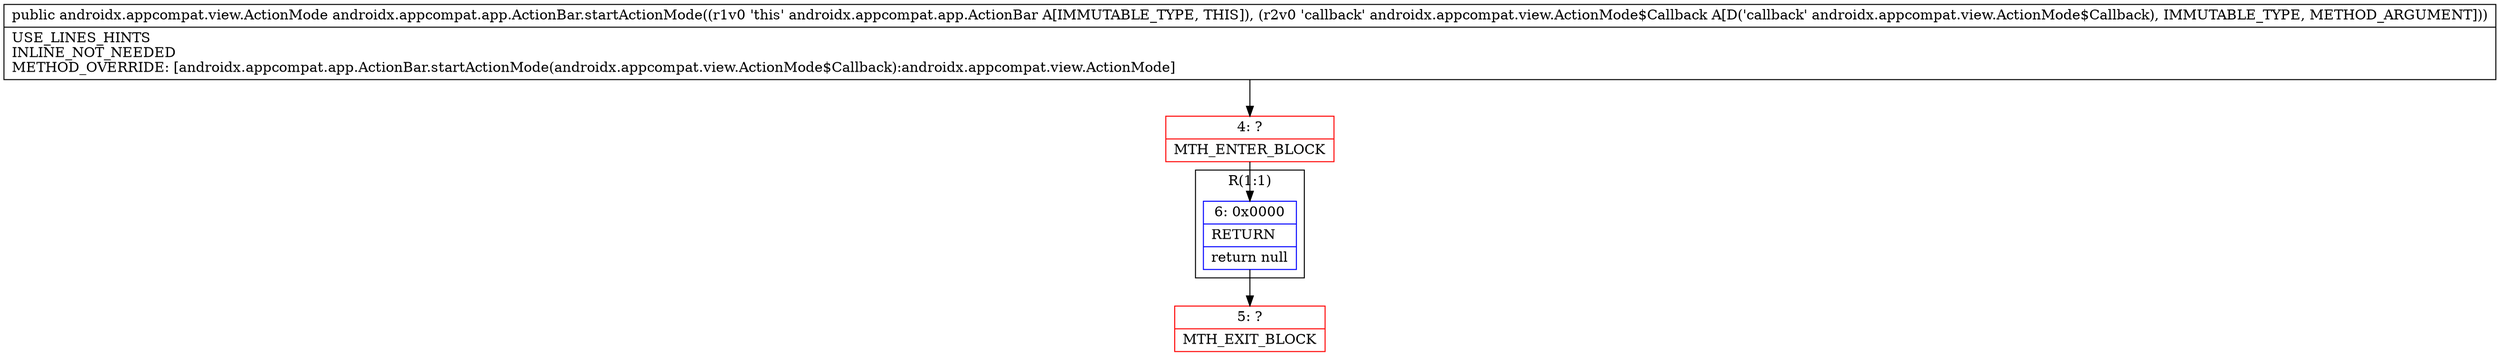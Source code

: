 digraph "CFG forandroidx.appcompat.app.ActionBar.startActionMode(Landroidx\/appcompat\/view\/ActionMode$Callback;)Landroidx\/appcompat\/view\/ActionMode;" {
subgraph cluster_Region_1484852182 {
label = "R(1:1)";
node [shape=record,color=blue];
Node_6 [shape=record,label="{6\:\ 0x0000|RETURN\l|return null\l}"];
}
Node_4 [shape=record,color=red,label="{4\:\ ?|MTH_ENTER_BLOCK\l}"];
Node_5 [shape=record,color=red,label="{5\:\ ?|MTH_EXIT_BLOCK\l}"];
MethodNode[shape=record,label="{public androidx.appcompat.view.ActionMode androidx.appcompat.app.ActionBar.startActionMode((r1v0 'this' androidx.appcompat.app.ActionBar A[IMMUTABLE_TYPE, THIS]), (r2v0 'callback' androidx.appcompat.view.ActionMode$Callback A[D('callback' androidx.appcompat.view.ActionMode$Callback), IMMUTABLE_TYPE, METHOD_ARGUMENT]))  | USE_LINES_HINTS\lINLINE_NOT_NEEDED\lMETHOD_OVERRIDE: [androidx.appcompat.app.ActionBar.startActionMode(androidx.appcompat.view.ActionMode$Callback):androidx.appcompat.view.ActionMode]\l}"];
MethodNode -> Node_4;Node_6 -> Node_5;
Node_4 -> Node_6;
}

